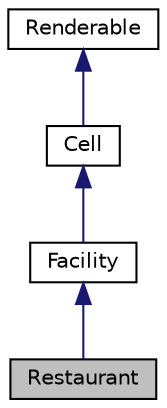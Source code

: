 digraph "Restaurant"
{
  edge [fontname="Helvetica",fontsize="10",labelfontname="Helvetica",labelfontsize="10"];
  node [fontname="Helvetica",fontsize="10",shape=record];
  Node1 [label="Restaurant",height=0.2,width=0.4,color="black", fillcolor="grey75", style="filled", fontcolor="black"];
  Node2 -> Node1 [dir="back",color="midnightblue",fontsize="10",style="solid",fontname="Helvetica"];
  Node2 [label="Facility",height=0.2,width=0.4,color="black", fillcolor="white", style="filled",URL="$classFacility.html"];
  Node3 -> Node2 [dir="back",color="midnightblue",fontsize="10",style="solid",fontname="Helvetica"];
  Node3 [label="Cell",height=0.2,width=0.4,color="black", fillcolor="white", style="filled",URL="$classCell.html"];
  Node4 -> Node3 [dir="back",color="midnightblue",fontsize="10",style="solid",fontname="Helvetica"];
  Node4 [label="Renderable",height=0.2,width=0.4,color="black", fillcolor="white", style="filled",URL="$classRenderable.html"];
}
